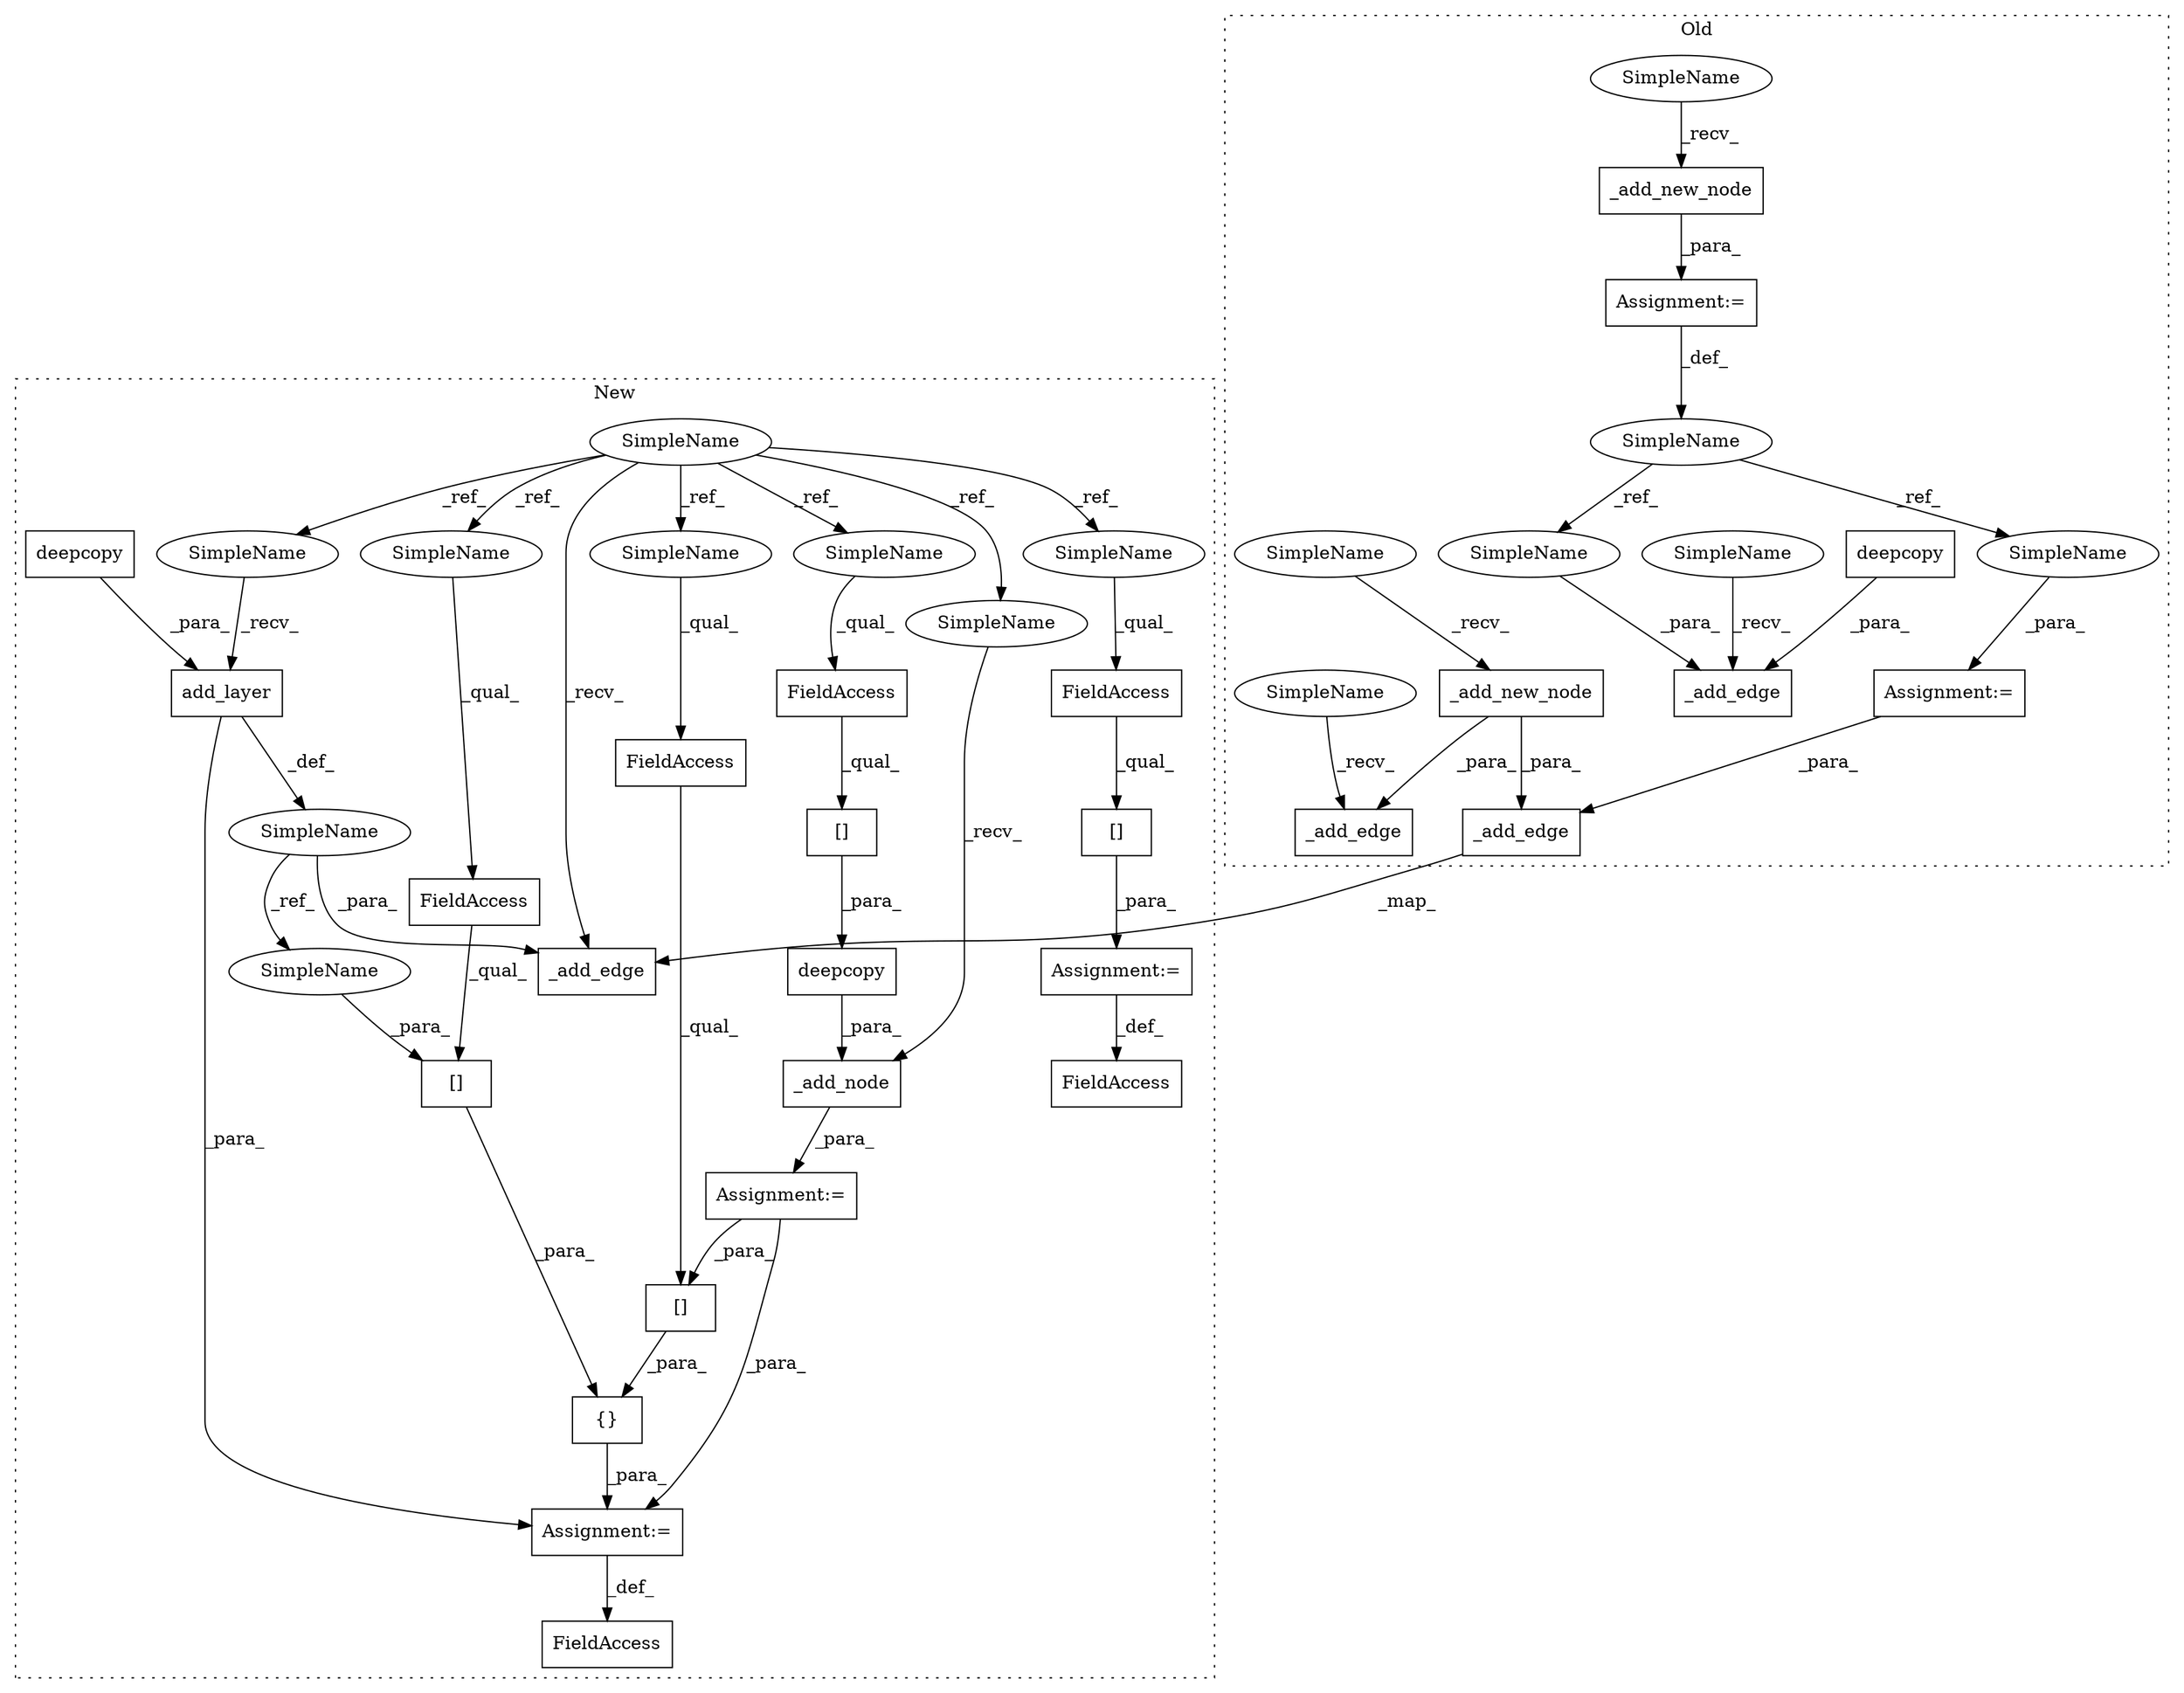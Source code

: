 digraph G {
subgraph cluster0 {
1 [label="deepcopy" a="32" s="18184,18198" l="9,1" shape="box"];
4 [label="_add_edge" a="32" s="18174,18226" l="10,1" shape="box"];
6 [label="_add_edge" a="32" s="19626,19666" l="10,1" shape="box"];
10 [label="_add_edge" a="32" s="19678,19721" l="10,1" shape="box"];
12 [label="_add_new_node" a="32" s="18146" l="15" shape="box"];
20 [label="SimpleName" a="42" s="18129" l="11" shape="ellipse"];
21 [label="Assignment:=" a="7" s="18249" l="1" shape="box"];
22 [label="_add_new_node" a="32" s="18358" l="15" shape="box"];
28 [label="Assignment:=" a="7" s="18140" l="1" shape="box"];
31 [label="SimpleName" a="42" s="18215" l="11" shape="ellipse"];
32 [label="SimpleName" a="42" s="18250" l="11" shape="ellipse"];
40 [label="SimpleName" a="42" s="18353" l="4" shape="ellipse"];
41 [label="SimpleName" a="42" s="18169" l="4" shape="ellipse"];
42 [label="SimpleName" a="42" s="18141" l="4" shape="ellipse"];
43 [label="SimpleName" a="42" s="19621" l="4" shape="ellipse"];
label = "Old";
style="dotted";
}
subgraph cluster1 {
2 [label="_add_node" a="32" s="18871,18924" l="10,1" shape="box"];
3 [label="[]" a="2" s="19086,19121" l="15,1" shape="box"];
5 [label="SimpleName" a="42" s="17542" l="4" shape="ellipse"];
7 [label="{}" a="4" s="19085,19153" l="1,1" shape="box"];
8 [label="[]" a="2" s="19123,19152" l="15,1" shape="box"];
9 [label="_add_edge" a="32" s="19317,19376" l="10,1" shape="box"];
11 [label="SimpleName" a="42" s="18559" l="14" shape="ellipse"];
13 [label="FieldAccess" a="22" s="19123" l="14" shape="box"];
14 [label="FieldAccess" a="22" s="18890" l="14" shape="box"];
15 [label="[]" a="2" s="18890,18922" l="15,1" shape="box"];
16 [label="FieldAccess" a="22" s="19618" l="14" shape="box"];
17 [label="[]" a="2" s="19618,19654" l="15,1" shape="box"];
18 [label="FieldAccess" a="22" s="19049" l="18" shape="box"];
19 [label="FieldAccess" a="22" s="19086" l="14" shape="box"];
23 [label="deepcopy" a="32" s="18881,18923" l="9,1" shape="box"];
24 [label="add_layer" a="32" s="18579,18639" l="10,1" shape="box"];
25 [label="deepcopy" a="32" s="18589,18623" l="9,1" shape="box"];
26 [label="Assignment:=" a="7" s="19617" l="1" shape="box"];
27 [label="FieldAccess" a="22" s="19597" l="20" shape="box"];
29 [label="Assignment:=" a="7" s="18865" l="1" shape="box"];
30 [label="Assignment:=" a="7" s="19067" l="1" shape="box"];
33 [label="SimpleName" a="42" s="18574" l="4" shape="ellipse"];
34 [label="SimpleName" a="42" s="18890" l="4" shape="ellipse"];
35 [label="SimpleName" a="42" s="19086" l="4" shape="ellipse"];
36 [label="SimpleName" a="42" s="19123" l="4" shape="ellipse"];
37 [label="SimpleName" a="42" s="19618" l="4" shape="ellipse"];
38 [label="SimpleName" a="42" s="18866" l="4" shape="ellipse"];
39 [label="SimpleName" a="42" s="19138" l="14" shape="ellipse"];
label = "New";
style="dotted";
}
1 -> 4 [label="_para_"];
2 -> 29 [label="_para_"];
3 -> 7 [label="_para_"];
5 -> 37 [label="_ref_"];
5 -> 9 [label="_recv_"];
5 -> 34 [label="_ref_"];
5 -> 35 [label="_ref_"];
5 -> 36 [label="_ref_"];
5 -> 38 [label="_ref_"];
5 -> 33 [label="_ref_"];
7 -> 30 [label="_para_"];
8 -> 7 [label="_para_"];
10 -> 9 [label="_map_"];
11 -> 9 [label="_para_"];
11 -> 39 [label="_ref_"];
12 -> 28 [label="_para_"];
13 -> 8 [label="_qual_"];
14 -> 15 [label="_qual_"];
15 -> 23 [label="_para_"];
16 -> 17 [label="_qual_"];
17 -> 26 [label="_para_"];
19 -> 3 [label="_qual_"];
20 -> 32 [label="_ref_"];
20 -> 31 [label="_ref_"];
21 -> 10 [label="_para_"];
22 -> 6 [label="_para_"];
22 -> 10 [label="_para_"];
23 -> 2 [label="_para_"];
24 -> 11 [label="_def_"];
24 -> 30 [label="_para_"];
25 -> 24 [label="_para_"];
26 -> 27 [label="_def_"];
28 -> 20 [label="_def_"];
29 -> 30 [label="_para_"];
29 -> 3 [label="_para_"];
30 -> 18 [label="_def_"];
31 -> 4 [label="_para_"];
32 -> 21 [label="_para_"];
33 -> 24 [label="_recv_"];
34 -> 14 [label="_qual_"];
35 -> 19 [label="_qual_"];
36 -> 13 [label="_qual_"];
37 -> 16 [label="_qual_"];
38 -> 2 [label="_recv_"];
39 -> 8 [label="_para_"];
40 -> 22 [label="_recv_"];
41 -> 4 [label="_recv_"];
42 -> 12 [label="_recv_"];
43 -> 6 [label="_recv_"];
}